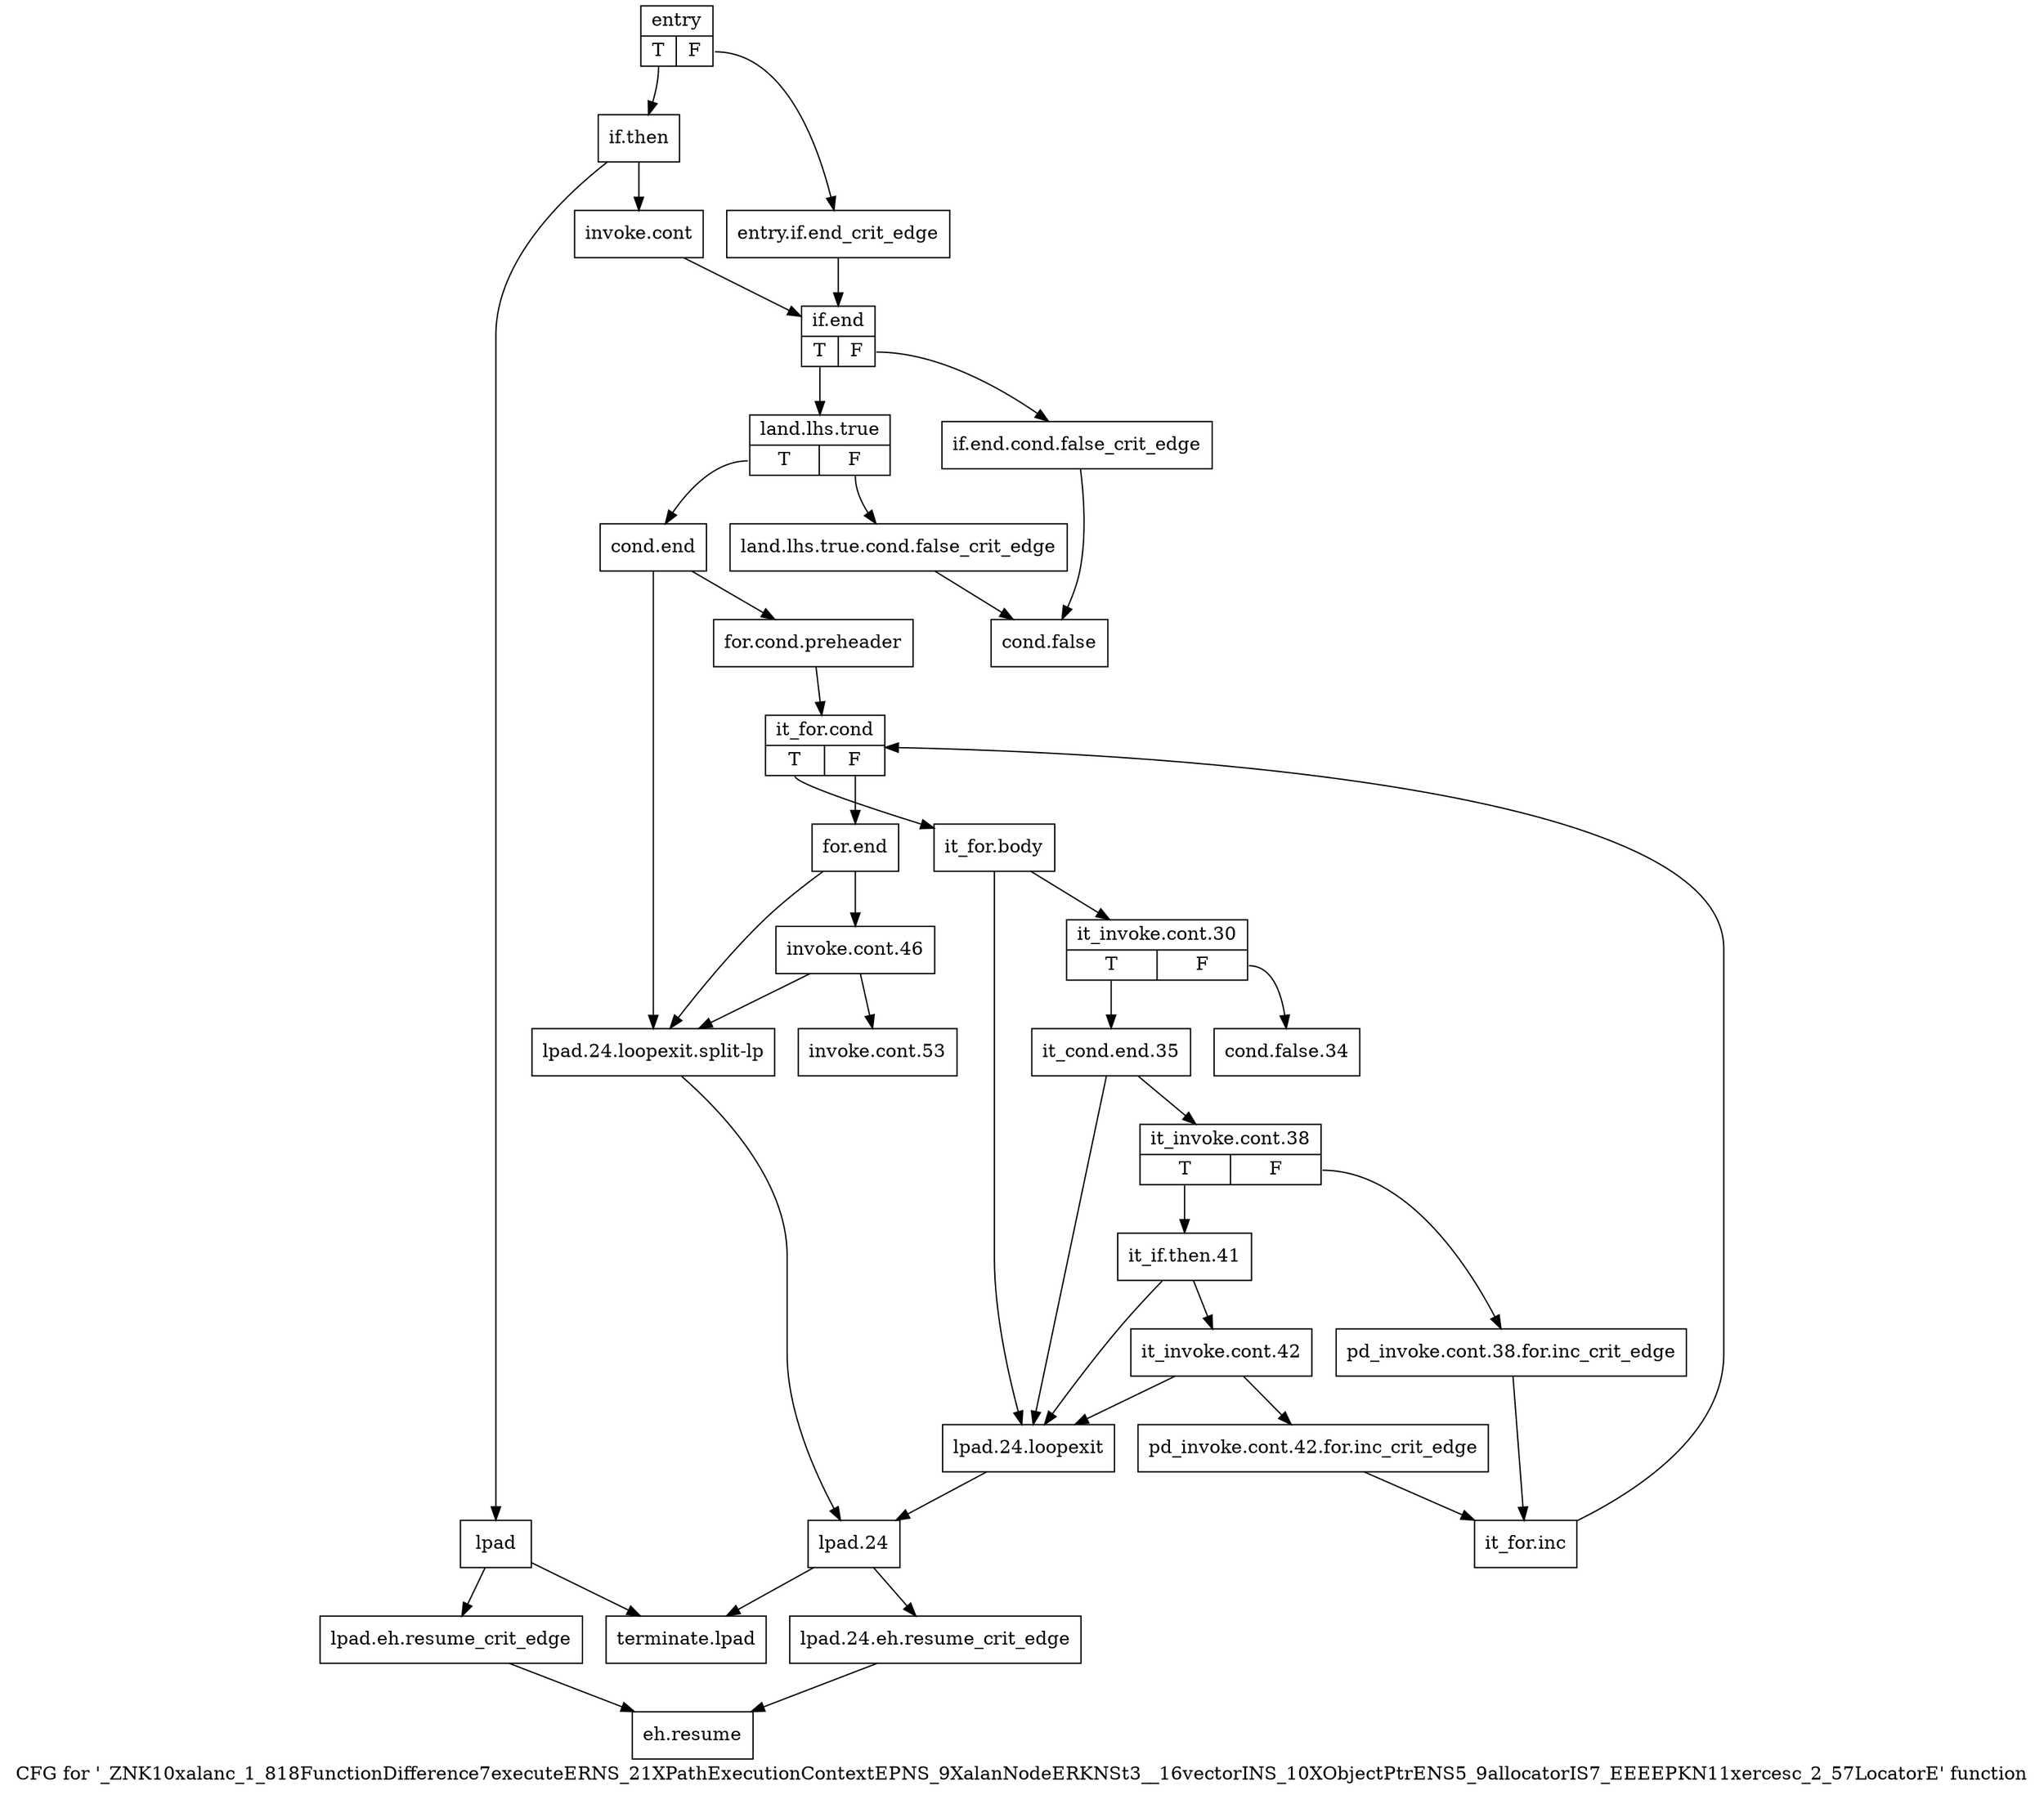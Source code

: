 digraph "CFG for '_ZNK10xalanc_1_818FunctionDifference7executeERNS_21XPathExecutionContextEPNS_9XalanNodeERKNSt3__16vectorINS_10XObjectPtrENS5_9allocatorIS7_EEEEPKN11xercesc_2_57LocatorE' function" {
	label="CFG for '_ZNK10xalanc_1_818FunctionDifference7executeERNS_21XPathExecutionContextEPNS_9XalanNodeERKNSt3__16vectorINS_10XObjectPtrENS5_9allocatorIS7_EEEEPKN11xercesc_2_57LocatorE' function";

	Node0x8b8f190 [shape=record,label="{entry|{<s0>T|<s1>F}}"];
	Node0x8b8f190:s0 -> Node0x8b8f230;
	Node0x8b8f190:s1 -> Node0x8b8f1e0;
	Node0x8b8f1e0 [shape=record,label="{entry.if.end_crit_edge}"];
	Node0x8b8f1e0 -> Node0x8b8f370;
	Node0x8b8f230 [shape=record,label="{if.then}"];
	Node0x8b8f230 -> Node0x8b8f280;
	Node0x8b8f230 -> Node0x8b8f2d0;
	Node0x8b8f280 [shape=record,label="{invoke.cont}"];
	Node0x8b8f280 -> Node0x8b8f370;
	Node0x8b8f2d0 [shape=record,label="{lpad}"];
	Node0x8b8f2d0 -> Node0x8b8f320;
	Node0x8b8f2d0 -> Node0x8b8fb90;
	Node0x8b8f320 [shape=record,label="{lpad.eh.resume_crit_edge}"];
	Node0x8b8f320 -> Node0x8b8fb40;
	Node0x8b8f370 [shape=record,label="{if.end|{<s0>T|<s1>F}}"];
	Node0x8b8f370:s0 -> Node0x8b8f410;
	Node0x8b8f370:s1 -> Node0x8b8f3c0;
	Node0x8b8f3c0 [shape=record,label="{if.end.cond.false_crit_edge}"];
	Node0x8b8f3c0 -> Node0x8b8f4b0;
	Node0x8b8f410 [shape=record,label="{land.lhs.true|{<s0>T|<s1>F}}"];
	Node0x8b8f410:s0 -> Node0x8b8f500;
	Node0x8b8f410:s1 -> Node0x8b8f460;
	Node0x8b8f460 [shape=record,label="{land.lhs.true.cond.false_crit_edge}"];
	Node0x8b8f460 -> Node0x8b8f4b0;
	Node0x8b8f4b0 [shape=record,label="{cond.false}"];
	Node0x8b8f500 [shape=record,label="{cond.end}"];
	Node0x8b8f500 -> Node0x8b8f550;
	Node0x8b8f500 -> Node0x8b8f730;
	Node0x8b8f550 [shape=record,label="{for.cond.preheader}"];
	Node0x8b8f550 -> Node0x8b8f5a0;
	Node0x8b8f5a0 [shape=record,label="{it_for.cond|{<s0>T|<s1>F}}"];
	Node0x8b8f5a0:s0 -> Node0x8b8f5f0;
	Node0x8b8f5a0:s1 -> Node0x8b8fa50;
	Node0x8b8f5f0 [shape=record,label="{it_for.body}"];
	Node0x8b8f5f0 -> Node0x8b8f640;
	Node0x8b8f5f0 -> Node0x8b8f6e0;
	Node0x8b8f640 [shape=record,label="{it_invoke.cont.30|{<s0>T|<s1>F}}"];
	Node0x8b8f640:s0 -> Node0x8b8f820;
	Node0x8b8f640:s1 -> Node0x8b8f690;
	Node0x8b8f690 [shape=record,label="{cond.false.34}"];
	Node0x8b8f6e0 [shape=record,label="{lpad.24.loopexit}"];
	Node0x8b8f6e0 -> Node0x8b8f780;
	Node0x8b8f730 [shape=record,label="{lpad.24.loopexit.split-lp}"];
	Node0x8b8f730 -> Node0x8b8f780;
	Node0x8b8f780 [shape=record,label="{lpad.24}"];
	Node0x8b8f780 -> Node0x8b8f7d0;
	Node0x8b8f780 -> Node0x8b8fb90;
	Node0x8b8f7d0 [shape=record,label="{lpad.24.eh.resume_crit_edge}"];
	Node0x8b8f7d0 -> Node0x8b8fb40;
	Node0x8b8f820 [shape=record,label="{it_cond.end.35}"];
	Node0x8b8f820 -> Node0x8b8f870;
	Node0x8b8f820 -> Node0x8b8f6e0;
	Node0x8b8f870 [shape=record,label="{it_invoke.cont.38|{<s0>T|<s1>F}}"];
	Node0x8b8f870:s0 -> Node0x8b8f910;
	Node0x8b8f870:s1 -> Node0x8b8f8c0;
	Node0x8b8f8c0 [shape=record,label="{pd_invoke.cont.38.for.inc_crit_edge}"];
	Node0x8b8f8c0 -> Node0x8b8fa00;
	Node0x8b8f910 [shape=record,label="{it_if.then.41}"];
	Node0x8b8f910 -> Node0x8b8f960;
	Node0x8b8f910 -> Node0x8b8f6e0;
	Node0x8b8f960 [shape=record,label="{it_invoke.cont.42}"];
	Node0x8b8f960 -> Node0x8b8f9b0;
	Node0x8b8f960 -> Node0x8b8f6e0;
	Node0x8b8f9b0 [shape=record,label="{pd_invoke.cont.42.for.inc_crit_edge}"];
	Node0x8b8f9b0 -> Node0x8b8fa00;
	Node0x8b8fa00 [shape=record,label="{it_for.inc}"];
	Node0x8b8fa00 -> Node0x8b8f5a0;
	Node0x8b8fa50 [shape=record,label="{for.end}"];
	Node0x8b8fa50 -> Node0x8b8faa0;
	Node0x8b8fa50 -> Node0x8b8f730;
	Node0x8b8faa0 [shape=record,label="{invoke.cont.46}"];
	Node0x8b8faa0 -> Node0x8b8faf0;
	Node0x8b8faa0 -> Node0x8b8f730;
	Node0x8b8faf0 [shape=record,label="{invoke.cont.53}"];
	Node0x8b8fb40 [shape=record,label="{eh.resume}"];
	Node0x8b8fb90 [shape=record,label="{terminate.lpad}"];
}
